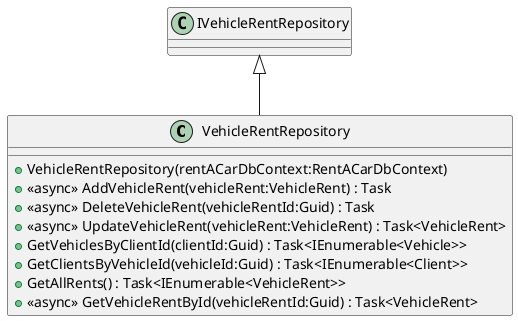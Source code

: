 @startuml
class VehicleRentRepository {
    + VehicleRentRepository(rentACarDbContext:RentACarDbContext)
    + <<async>> AddVehicleRent(vehicleRent:VehicleRent) : Task
    + <<async>> DeleteVehicleRent(vehicleRentId:Guid) : Task
    + <<async>> UpdateVehicleRent(vehicleRent:VehicleRent) : Task<VehicleRent>
    + GetVehiclesByClientId(clientId:Guid) : Task<IEnumerable<Vehicle>>
    + GetClientsByVehicleId(vehicleId:Guid) : Task<IEnumerable<Client>>
    + GetAllRents() : Task<IEnumerable<VehicleRent>>
    + <<async>> GetVehicleRentById(vehicleRentId:Guid) : Task<VehicleRent>
}
IVehicleRentRepository <|-- VehicleRentRepository
@enduml
